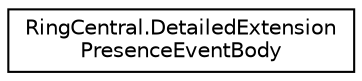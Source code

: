 digraph "Graphical Class Hierarchy"
{
 // LATEX_PDF_SIZE
  edge [fontname="Helvetica",fontsize="10",labelfontname="Helvetica",labelfontsize="10"];
  node [fontname="Helvetica",fontsize="10",shape=record];
  rankdir="LR";
  Node0 [label="RingCentral.DetailedExtension\lPresenceEventBody",height=0.2,width=0.4,color="black", fillcolor="white", style="filled",URL="$classRingCentral_1_1DetailedExtensionPresenceEventBody.html",tooltip="Notification payload body"];
}

